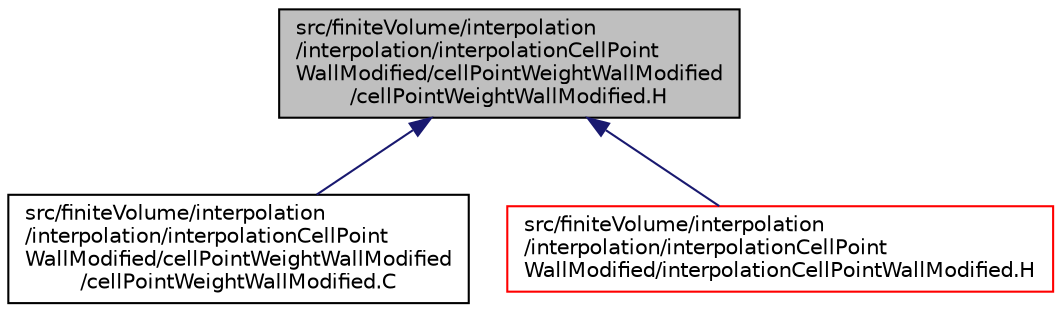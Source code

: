 digraph "src/finiteVolume/interpolation/interpolation/interpolationCellPointWallModified/cellPointWeightWallModified/cellPointWeightWallModified.H"
{
  bgcolor="transparent";
  edge [fontname="Helvetica",fontsize="10",labelfontname="Helvetica",labelfontsize="10"];
  node [fontname="Helvetica",fontsize="10",shape=record];
  Node1 [label="src/finiteVolume/interpolation\l/interpolation/interpolationCellPoint\lWallModified/cellPointWeightWallModified\l/cellPointWeightWallModified.H",height=0.2,width=0.4,color="black", fillcolor="grey75", style="filled", fontcolor="black"];
  Node1 -> Node2 [dir="back",color="midnightblue",fontsize="10",style="solid",fontname="Helvetica"];
  Node2 [label="src/finiteVolume/interpolation\l/interpolation/interpolationCellPoint\lWallModified/cellPointWeightWallModified\l/cellPointWeightWallModified.C",height=0.2,width=0.4,color="black",URL="$a06142.html"];
  Node1 -> Node3 [dir="back",color="midnightblue",fontsize="10",style="solid",fontname="Helvetica"];
  Node3 [label="src/finiteVolume/interpolation\l/interpolation/interpolationCellPoint\lWallModified/interpolationCellPointWallModified.H",height=0.2,width=0.4,color="red",URL="$a06145.html"];
}

